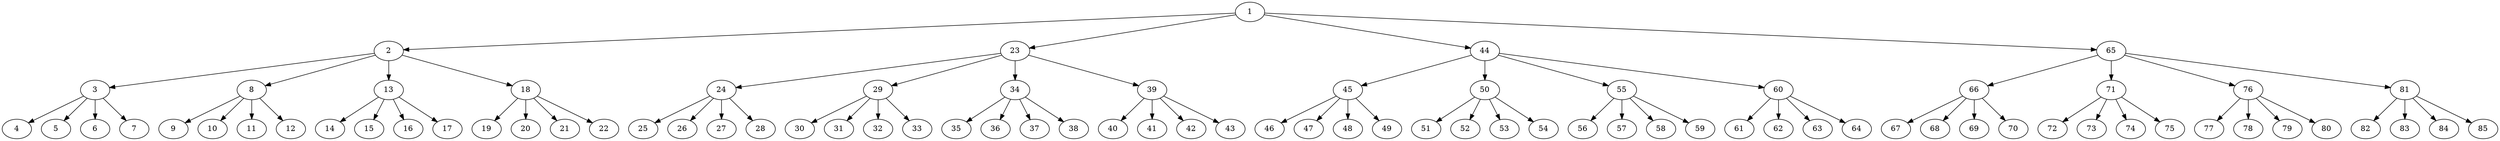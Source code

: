 digraph quadtree {
1 -> 2;
1 -> 23;
1 -> 44;
1 -> 65;
2 -> 3;
2 -> 8;
2 -> 13;
2 -> 18;
3 -> 4;
3 -> 5;
3 -> 6;
3 -> 7;
8 -> 9;
8 -> 10;
8 -> 11;
8 -> 12;
13 -> 14;
13 -> 15;
13 -> 16;
13 -> 17;
18 -> 19;
18 -> 20;
18 -> 21;
18 -> 22;
23 -> 24;
23 -> 29;
23 -> 34;
23 -> 39;
24 -> 25;
24 -> 26;
24 -> 27;
24 -> 28;
29 -> 30;
29 -> 31;
29 -> 32;
29 -> 33;
34 -> 35;
34 -> 36;
34 -> 37;
34 -> 38;
39 -> 40;
39 -> 41;
39 -> 42;
39 -> 43;
44 -> 45;
44 -> 50;
44 -> 55;
44 -> 60;
45 -> 46;
45 -> 47;
45 -> 48;
45 -> 49;
50 -> 51;
50 -> 52;
50 -> 53;
50 -> 54;
55 -> 56;
55 -> 57;
55 -> 58;
55 -> 59;
60 -> 61;
60 -> 62;
60 -> 63;
60 -> 64;
65 -> 66;
65 -> 71;
65 -> 76;
65 -> 81;
66 -> 67;
66 -> 68;
66 -> 69;
66 -> 70;
71 -> 72;
71 -> 73;
71 -> 74;
71 -> 75;
76 -> 77;
76 -> 78;
76 -> 79;
76 -> 80;
81 -> 82;
81 -> 83;
81 -> 84;
81 -> 85;
}
